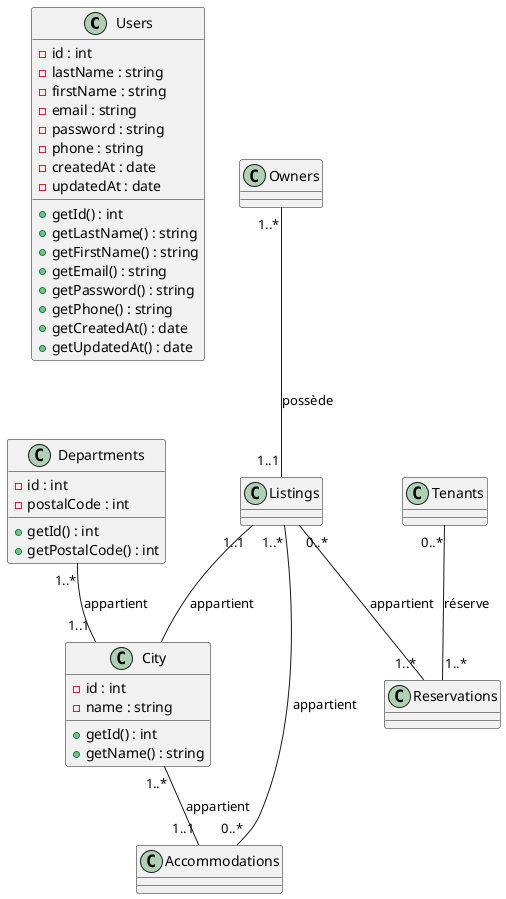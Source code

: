 @startuml DIAGRAMMECLASS

  class Users {
  - id : int
  - lastName : string
  - firstName : string
  - email : string
  - password : string
  - phone : string
  - createdAt : date
  - updatedAt : date


  + getId() : int
  + getLastName() : string
  + getFirstName() : string
  + getEmail() : string
  + getPassword() : string
  + getPhone() : string
  + getCreatedAt() : date
  + getUpdatedAt() : date

}


class Departments {
    - id : int
    - postalCode : int

    + getId() : int
    + getPostalCode() : int
}

class City {
    - id : int
    - name : string

    + getId() : int
    + getName() : string
}

Tenants"0..*" -- "1..*"Reservations: réserve
Owners"1..*" -- "1..1"Listings: possède
Listings"0..*" -- "1..*"Reservations: appartient
Listings"1..*" -- "0..*"Accommodations: appartient
Listings"1..1" -- City: appartient
Departments"1..*" -- "1..1"City: appartient
City"1..*" -- "1..1"Accommodations: appartient
    
@enduml